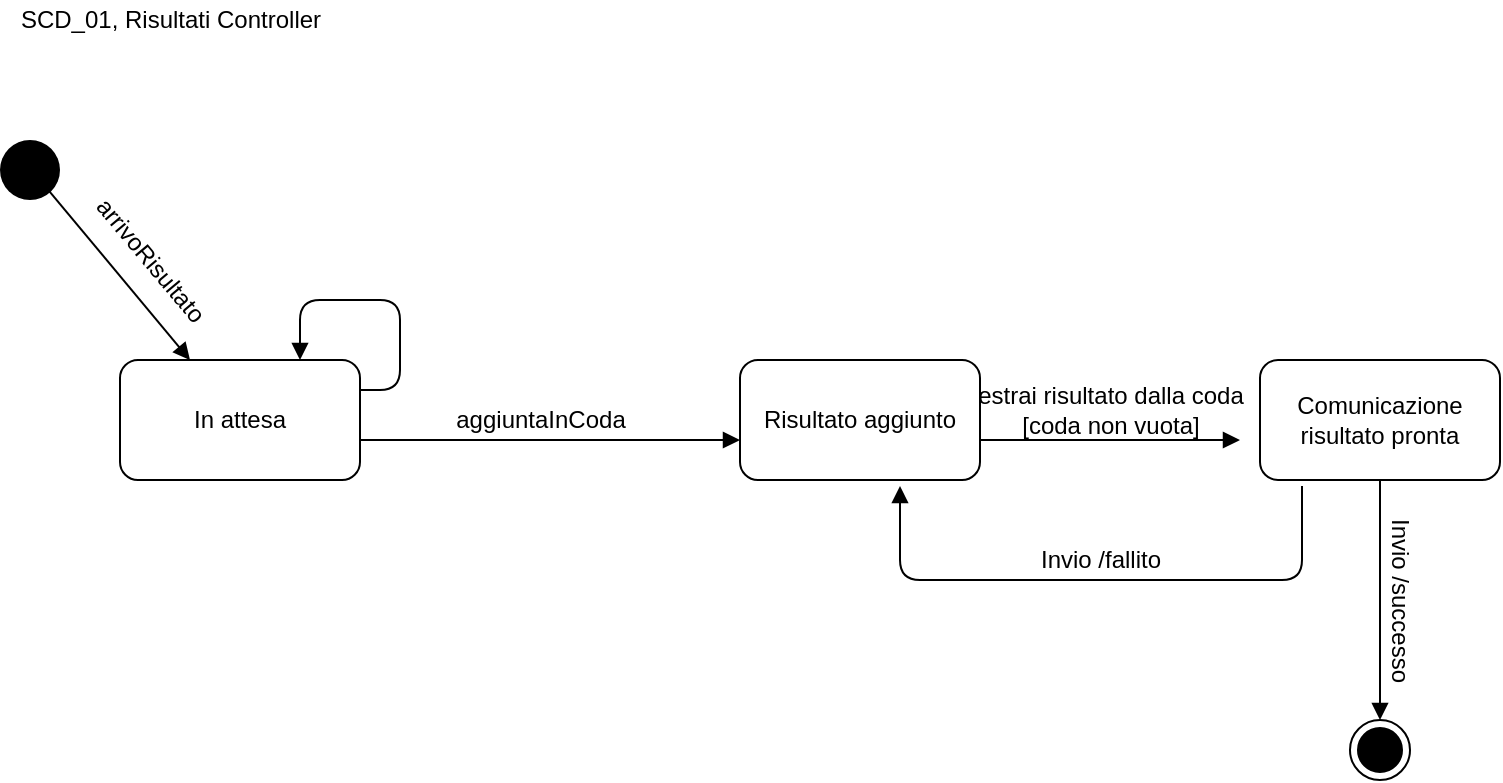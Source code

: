 <mxfile version="14.1.1" type="device" pages="4"><diagram id="gZPHSzrvws8iFvNSdCjG" name="RisultatiController"><mxGraphModel dx="868" dy="450" grid="1" gridSize="10" guides="1" tooltips="1" connect="1" arrows="1" fold="1" page="1" pageScale="1" pageWidth="827" pageHeight="1169" math="0" shadow="0"><root><mxCell id="0"/><mxCell id="1" parent="0"/><mxCell id="1RyxTarLBpTnLWKxGgeo-5" value="SCD_01, Risultati Controller" style="text;html=1;align=center;verticalAlign=middle;resizable=0;points=[];autosize=1;" parent="1" vertex="1"><mxGeometry x="40" y="10" width="170" height="20" as="geometry"/></mxCell><mxCell id="pe4ycrhTlAlk2dTDBFS9-1" value="" style="ellipse;fillColor=#000000;strokeColor=none;" parent="1" vertex="1"><mxGeometry x="40" y="80" width="30" height="30" as="geometry"/></mxCell><mxCell id="pe4ycrhTlAlk2dTDBFS9-2" value="" style="html=1;verticalAlign=bottom;endArrow=block;exitX=0.667;exitY=0.667;exitDx=0;exitDy=0;exitPerimeter=0;" parent="1" source="pe4ycrhTlAlk2dTDBFS9-1" target="pe4ycrhTlAlk2dTDBFS9-9" edge="1"><mxGeometry x="0.25" y="30" width="80" relative="1" as="geometry"><mxPoint x="70" y="110" as="sourcePoint"/><mxPoint x="110" y="150" as="targetPoint"/><mxPoint as="offset"/></mxGeometry></mxCell><mxCell id="pe4ycrhTlAlk2dTDBFS9-4" value="" style="html=1;verticalAlign=bottom;endArrow=block;exitX=0.175;exitY=1.05;exitDx=0;exitDy=0;exitPerimeter=0;" parent="1" source="pe4ycrhTlAlk2dTDBFS9-14" edge="1"><mxGeometry x="0.25" y="30" width="80" relative="1" as="geometry"><mxPoint x="640" y="300" as="sourcePoint"/><mxPoint x="490" y="253" as="targetPoint"/><mxPoint as="offset"/><Array as="points"><mxPoint x="691" y="300"/><mxPoint x="490" y="300"/></Array></mxGeometry></mxCell><mxCell id="pe4ycrhTlAlk2dTDBFS9-5" value="" style="html=1;verticalAlign=bottom;endArrow=block;" parent="1" edge="1"><mxGeometry x="0.25" y="30" width="80" relative="1" as="geometry"><mxPoint x="530" y="230" as="sourcePoint"/><mxPoint x="660" y="230" as="targetPoint"/><mxPoint as="offset"/></mxGeometry></mxCell><mxCell id="pe4ycrhTlAlk2dTDBFS9-6" value="" style="html=1;verticalAlign=bottom;endArrow=block;exitX=1;exitY=0.25;exitDx=0;exitDy=0;entryX=0.75;entryY=0;entryDx=0;entryDy=0;" parent="1" source="pe4ycrhTlAlk2dTDBFS9-9" target="pe4ycrhTlAlk2dTDBFS9-9" edge="1"><mxGeometry x="0.25" y="30" width="80" relative="1" as="geometry"><mxPoint x="240" y="210" as="sourcePoint"/><mxPoint x="190" y="180" as="targetPoint"/><mxPoint as="offset"/><Array as="points"><mxPoint x="240" y="205"/><mxPoint x="240" y="160"/><mxPoint x="190" y="160"/></Array></mxGeometry></mxCell><mxCell id="pe4ycrhTlAlk2dTDBFS9-7" value="" style="html=1;verticalAlign=bottom;endArrow=block;" parent="1" edge="1"><mxGeometry x="0.25" y="30" width="80" relative="1" as="geometry"><mxPoint x="220" y="230" as="sourcePoint"/><mxPoint x="410" y="230" as="targetPoint"/><mxPoint as="offset"/></mxGeometry></mxCell><mxCell id="pe4ycrhTlAlk2dTDBFS9-9" value="In attesa" style="rounded=1;whiteSpace=wrap;html=1;" parent="1" vertex="1"><mxGeometry x="100" y="190" width="120" height="60" as="geometry"/></mxCell><mxCell id="pe4ycrhTlAlk2dTDBFS9-10" value="arrivoRisultato" style="text;html=1;align=center;verticalAlign=middle;resizable=0;points=[];autosize=1;rotation=50;" parent="1" vertex="1"><mxGeometry x="70" y="130" width="90" height="20" as="geometry"/></mxCell><mxCell id="pe4ycrhTlAlk2dTDBFS9-12" value="Risultato aggiunto" style="rounded=1;whiteSpace=wrap;html=1;" parent="1" vertex="1"><mxGeometry x="410" y="190" width="120" height="60" as="geometry"/></mxCell><mxCell id="pe4ycrhTlAlk2dTDBFS9-13" value="aggiuntaInCoda" style="text;html=1;align=center;verticalAlign=middle;resizable=0;points=[];autosize=1;" parent="1" vertex="1"><mxGeometry x="260" y="210" width="100" height="20" as="geometry"/></mxCell><mxCell id="pe4ycrhTlAlk2dTDBFS9-14" value="Comunicazione risultato pronta" style="rounded=1;whiteSpace=wrap;html=1;" parent="1" vertex="1"><mxGeometry x="670" y="190" width="120" height="60" as="geometry"/></mxCell><mxCell id="pe4ycrhTlAlk2dTDBFS9-15" value="estrai risultato dalla coda&lt;br&gt;[coda non vuota]" style="text;html=1;align=center;verticalAlign=middle;resizable=0;points=[];autosize=1;" parent="1" vertex="1"><mxGeometry x="520" y="200" width="150" height="30" as="geometry"/></mxCell><mxCell id="pe4ycrhTlAlk2dTDBFS9-16" value="Invio /fallito" style="text;html=1;align=center;verticalAlign=middle;resizable=0;points=[];autosize=1;" parent="1" vertex="1"><mxGeometry x="550" y="280" width="80" height="20" as="geometry"/></mxCell><mxCell id="pe4ycrhTlAlk2dTDBFS9-17" value="" style="html=1;verticalAlign=bottom;endArrow=block;exitX=0.5;exitY=1;exitDx=0;exitDy=0;" parent="1" source="pe4ycrhTlAlk2dTDBFS9-14" target="pe4ycrhTlAlk2dTDBFS9-19" edge="1"><mxGeometry x="0.25" y="30" width="80" relative="1" as="geometry"><mxPoint x="650" y="320" as="sourcePoint"/><mxPoint x="680" y="380" as="targetPoint"/><mxPoint as="offset"/></mxGeometry></mxCell><mxCell id="pe4ycrhTlAlk2dTDBFS9-18" value="Invio /successo" style="text;html=1;align=center;verticalAlign=middle;resizable=0;points=[];autosize=1;rotation=90;" parent="1" vertex="1"><mxGeometry x="690" y="300" width="100" height="20" as="geometry"/></mxCell><mxCell id="pe4ycrhTlAlk2dTDBFS9-19" value="" style="ellipse;html=1;shape=endState;fillColor=#000000;strokeColor=#000000;" parent="1" vertex="1"><mxGeometry x="715" y="370" width="30" height="30" as="geometry"/></mxCell></root></mxGraphModel></diagram><diagram id="uwcq2Ro8GzSBUEKIDcWi" name="RetrieveController"><mxGraphModel dx="868" dy="450" grid="1" gridSize="10" guides="1" tooltips="1" connect="1" arrows="1" fold="1" page="1" pageScale="1" pageWidth="827" pageHeight="1169" math="0" shadow="0"><root><mxCell id="VPW-C26H_Tv660yS5hJI-0"/><mxCell id="VPW-C26H_Tv660yS5hJI-1" parent="VPW-C26H_Tv660yS5hJI-0"/><mxCell id="VPW-C26H_Tv660yS5hJI-2" value="SCD_02" style="text;html=1;align=center;verticalAlign=middle;resizable=0;points=[];autosize=1;" parent="VPW-C26H_Tv660yS5hJI-1" vertex="1"><mxGeometry x="35" y="20" width="60" height="20" as="geometry"/></mxCell><mxCell id="yPYl5x3PWi63OZPaX6vG-0" value="" style="ellipse;fillColor=#000000;strokeColor=none;" parent="VPW-C26H_Tv660yS5hJI-1" vertex="1"><mxGeometry x="50" y="80" width="30" height="30" as="geometry"/></mxCell><mxCell id="vGUhg-G99fM_m8RED0T9-2" value="" style="html=1;verticalAlign=bottom;endArrow=block;" parent="VPW-C26H_Tv660yS5hJI-1" source="vGUhg-G99fM_m8RED0T9-8" target="vGUhg-G99fM_m8RED0T9-9" edge="1"><mxGeometry x="0.25" y="30" width="80" relative="1" as="geometry"><mxPoint x="370" y="310" as="sourcePoint"/><mxPoint x="570" y="310" as="targetPoint"/><mxPoint as="offset"/></mxGeometry></mxCell><mxCell id="vGUhg-G99fM_m8RED0T9-3" value="" style="html=1;verticalAlign=bottom;endArrow=block;" parent="VPW-C26H_Tv660yS5hJI-1" source="vGUhg-G99fM_m8RED0T9-6" target="vGUhg-G99fM_m8RED0T9-8" edge="1"><mxGeometry x="0.25" y="30" width="80" relative="1" as="geometry"><mxPoint x="205" y="220" as="sourcePoint"/><mxPoint x="270" y="170" as="targetPoint"/><mxPoint as="offset"/></mxGeometry></mxCell><mxCell id="vGUhg-G99fM_m8RED0T9-4" value="" style="html=1;verticalAlign=bottom;endArrow=block;exitX=0.25;exitY=0;exitDx=0;exitDy=0;" parent="VPW-C26H_Tv660yS5hJI-1" source="vGUhg-G99fM_m8RED0T9-6" target="vGUhg-G99fM_m8RED0T9-6" edge="1"><mxGeometry x="0.25" y="30" width="80" relative="1" as="geometry"><mxPoint x="250" y="170" as="sourcePoint"/><mxPoint x="450" y="170" as="targetPoint"/><mxPoint as="offset"/><Array as="points"><mxPoint x="240" y="30"/><mxPoint x="270" y="30"/></Array></mxGeometry></mxCell><mxCell id="vGUhg-G99fM_m8RED0T9-5" value="" style="html=1;verticalAlign=bottom;endArrow=block;" parent="VPW-C26H_Tv660yS5hJI-1" source="yPYl5x3PWi63OZPaX6vG-0" target="vGUhg-G99fM_m8RED0T9-6" edge="1"><mxGeometry x="0.25" y="30" width="80" relative="1" as="geometry"><mxPoint x="60" y="150" as="sourcePoint"/><mxPoint x="110" y="140" as="targetPoint"/><mxPoint as="offset"/></mxGeometry></mxCell><mxCell id="vGUhg-G99fM_m8RED0T9-6" value="In attesa" style="rounded=1;whiteSpace=wrap;html=1;" parent="VPW-C26H_Tv660yS5hJI-1" vertex="1"><mxGeometry x="210" y="65" width="120" height="60" as="geometry"/></mxCell><mxCell id="vGUhg-G99fM_m8RED0T9-7" value="RetrieveController" style="text;html=1;align=center;verticalAlign=middle;resizable=0;points=[];autosize=1;" parent="VPW-C26H_Tv660yS5hJI-1" vertex="1"><mxGeometry x="95" y="20" width="110" height="20" as="geometry"/></mxCell><mxCell id="vGUhg-G99fM_m8RED0T9-8" value="Recupero dei dati" style="rounded=1;whiteSpace=wrap;html=1;" parent="VPW-C26H_Tv660yS5hJI-1" vertex="1"><mxGeometry x="500" y="65" width="120" height="60" as="geometry"/></mxCell><mxCell id="vGUhg-G99fM_m8RED0T9-9" value="Elaborazione dei dati" style="rounded=1;whiteSpace=wrap;html=1;" parent="VPW-C26H_Tv660yS5hJI-1" vertex="1"><mxGeometry x="499" y="260" width="120" height="60" as="geometry"/></mxCell><mxCell id="vGUhg-G99fM_m8RED0T9-10" value="pubblicazione richiesta&lt;br&gt;[scadenza timer]" style="text;html=1;align=center;verticalAlign=middle;resizable=0;points=[];autosize=1;rotation=0;" parent="VPW-C26H_Tv660yS5hJI-1" vertex="1"><mxGeometry x="344" y="60" width="140" height="30" as="geometry"/></mxCell><mxCell id="vGUhg-G99fM_m8RED0T9-11" value="dati raccolti" style="text;html=1;align=center;verticalAlign=middle;resizable=0;points=[];autosize=1;rotation=90;" parent="VPW-C26H_Tv660yS5hJI-1" vertex="1"><mxGeometry x="530" y="180" width="80" height="20" as="geometry"/></mxCell><mxCell id="vGUhg-G99fM_m8RED0T9-13" value="" style="html=1;verticalAlign=bottom;endArrow=block;" parent="VPW-C26H_Tv660yS5hJI-1" source="vGUhg-G99fM_m8RED0T9-9" target="vGUhg-G99fM_m8RED0T9-16" edge="1"><mxGeometry x="0.25" y="30" width="80" relative="1" as="geometry"><mxPoint x="540" y="390" as="sourcePoint"/><mxPoint x="350" y="260" as="targetPoint"/><mxPoint as="offset"/></mxGeometry></mxCell><mxCell id="vGUhg-G99fM_m8RED0T9-15" value="Invio dei dati elaborati" style="text;html=1;align=center;verticalAlign=middle;resizable=0;points=[];autosize=1;rotation=0;" parent="VPW-C26H_Tv660yS5hJI-1" vertex="1"><mxGeometry x="350" y="270" width="130" height="20" as="geometry"/></mxCell><mxCell id="vGUhg-G99fM_m8RED0T9-16" value="Dati inviati" style="rounded=1;whiteSpace=wrap;html=1;" parent="VPW-C26H_Tv660yS5hJI-1" vertex="1"><mxGeometry x="210" y="260" width="120" height="60" as="geometry"/></mxCell><mxCell id="vGUhg-G99fM_m8RED0T9-17" value="" style="html=1;verticalAlign=bottom;endArrow=block;" parent="VPW-C26H_Tv660yS5hJI-1" source="vGUhg-G99fM_m8RED0T9-16" target="vGUhg-G99fM_m8RED0T9-6" edge="1"><mxGeometry x="0.25" y="30" width="80" relative="1" as="geometry"><mxPoint x="270" y="180" as="sourcePoint"/><mxPoint x="470" y="180" as="targetPoint"/><mxPoint as="offset"/></mxGeometry></mxCell><mxCell id="vGUhg-G99fM_m8RED0T9-18" value="Timer impostato" style="text;html=1;align=center;verticalAlign=middle;resizable=0;points=[];autosize=1;rotation=-90;" parent="VPW-C26H_Tv660yS5hJI-1" vertex="1"><mxGeometry x="205" y="180" width="100" height="20" as="geometry"/></mxCell></root></mxGraphModel></diagram><diagram id="IydTMXXBmS925EqScg7u" name="TamponeControl"><mxGraphModel dx="868" dy="450" grid="1" gridSize="10" guides="1" tooltips="1" connect="1" arrows="1" fold="1" page="1" pageScale="1" pageWidth="827" pageHeight="1169" math="0" shadow="0"><root><mxCell id="ZIBjXLyg04B_f6GI2Cju-0"/><mxCell id="ZIBjXLyg04B_f6GI2Cju-1" parent="ZIBjXLyg04B_f6GI2Cju-0"/><mxCell id="ZIBjXLyg04B_f6GI2Cju-2" value="SCDI_01" style="text;html=1;align=center;verticalAlign=middle;resizable=0;points=[];autosize=1;" parent="ZIBjXLyg04B_f6GI2Cju-1" vertex="1"><mxGeometry x="20" y="20" width="60" height="20" as="geometry"/></mxCell><mxCell id="ZIBjXLyg04B_f6GI2Cju-3" value="" style="ellipse;fillColor=#000000;strokeColor=none;" parent="ZIBjXLyg04B_f6GI2Cju-1" vertex="1"><mxGeometry x="50" y="80" width="30" height="30" as="geometry"/></mxCell><mxCell id="ZIBjXLyg04B_f6GI2Cju-4" value="" style="html=1;verticalAlign=bottom;endArrow=block;" parent="ZIBjXLyg04B_f6GI2Cju-1" source="ZIBjXLyg04B_f6GI2Cju-3" target="ZIBjXLyg04B_f6GI2Cju-8" edge="1"><mxGeometry x="0.25" y="30" width="80" relative="1" as="geometry"><mxPoint x="70" y="150" as="sourcePoint"/><mxPoint x="130" y="170" as="targetPoint"/><mxPoint as="offset"/></mxGeometry></mxCell><mxCell id="ZIBjXLyg04B_f6GI2Cju-5" value="" style="html=1;verticalAlign=bottom;endArrow=block;exitX=0.658;exitY=0.017;exitDx=0;exitDy=0;exitPerimeter=0;entryX=1;entryY=0;entryDx=0;entryDy=0;" parent="ZIBjXLyg04B_f6GI2Cju-1" source="ZIBjXLyg04B_f6GI2Cju-8" target="ZIBjXLyg04B_f6GI2Cju-8" edge="1"><mxGeometry x="0.25" y="30" width="80" relative="1" as="geometry"><mxPoint x="260" y="170" as="sourcePoint"/><mxPoint x="290" y="180" as="targetPoint"/><mxPoint as="offset"/><Array as="points"><mxPoint x="199" y="120"/><mxPoint x="240" y="120"/></Array></mxGeometry></mxCell><mxCell id="ZIBjXLyg04B_f6GI2Cju-6" value="" style="html=1;verticalAlign=bottom;endArrow=block;exitX=1;exitY=0.75;exitDx=0;exitDy=0;" parent="ZIBjXLyg04B_f6GI2Cju-1" source="ZIBjXLyg04B_f6GI2Cju-8" edge="1"><mxGeometry x="0.25" y="30" width="80" relative="1" as="geometry"><mxPoint x="260" y="210" as="sourcePoint"/><mxPoint x="410" y="205" as="targetPoint"/><mxPoint as="offset"/></mxGeometry></mxCell><mxCell id="ZIBjXLyg04B_f6GI2Cju-7" value="" style="html=1;verticalAlign=bottom;endArrow=block;" parent="ZIBjXLyg04B_f6GI2Cju-1" source="Z4SJiBbDvXiHYjH-n5Ia-11" target="Z4SJiBbDvXiHYjH-n5Ia-12" edge="1"><mxGeometry x="0.25" y="30" width="80" relative="1" as="geometry"><mxPoint x="380" y="610" as="sourcePoint"/><mxPoint x="440" y="590" as="targetPoint"/><mxPoint as="offset"/></mxGeometry></mxCell><mxCell id="ZIBjXLyg04B_f6GI2Cju-8" value="In attesa" style="rounded=1;whiteSpace=wrap;html=1;" parent="ZIBjXLyg04B_f6GI2Cju-1" vertex="1"><mxGeometry x="120" y="160" width="120" height="60" as="geometry"/></mxCell><mxCell id="ZIBjXLyg04B_f6GI2Cju-9" value="In elaborazione" style="rounded=1;whiteSpace=wrap;html=1;" parent="ZIBjXLyg04B_f6GI2Cju-1" vertex="1"><mxGeometry x="414" y="160" width="120" height="60" as="geometry"/></mxCell><mxCell id="Z4SJiBbDvXiHYjH-n5Ia-0" value="arrivo tampone" style="text;html=1;align=center;verticalAlign=middle;resizable=0;points=[];autosize=1;" parent="ZIBjXLyg04B_f6GI2Cju-1" vertex="1"><mxGeometry x="270" y="180" width="100" height="20" as="geometry"/></mxCell><mxCell id="Z4SJiBbDvXiHYjH-n5Ia-1" value="" style="html=1;verticalAlign=bottom;endArrow=block;exitX=0.5;exitY=1;exitDx=0;exitDy=0;" parent="ZIBjXLyg04B_f6GI2Cju-1" source="ZIBjXLyg04B_f6GI2Cju-9" target="Z4SJiBbDvXiHYjH-n5Ia-5" edge="1"><mxGeometry x="0.25" y="30" width="80" relative="1" as="geometry"><mxPoint x="414" y="270" as="sourcePoint"/><mxPoint x="360" y="350" as="targetPoint"/><mxPoint as="offset"/></mxGeometry></mxCell><mxCell id="Z4SJiBbDvXiHYjH-n5Ia-2" value="" style="html=1;verticalAlign=bottom;endArrow=block;exitX=0.5;exitY=1;exitDx=0;exitDy=0;" parent="ZIBjXLyg04B_f6GI2Cju-1" source="ZIBjXLyg04B_f6GI2Cju-9" target="Z4SJiBbDvXiHYjH-n5Ia-4" edge="1"><mxGeometry x="0.25" y="30" width="80" relative="1" as="geometry"><mxPoint x="520" y="260" as="sourcePoint"/><mxPoint x="620" y="350" as="targetPoint"/><mxPoint as="offset"/></mxGeometry></mxCell><mxCell id="Z4SJiBbDvXiHYjH-n5Ia-3" value="isInterno[false] &lt;br&gt;/assegna Timestamp" style="text;html=1;align=center;verticalAlign=middle;resizable=0;points=[];autosize=1;rotation=40;" parent="ZIBjXLyg04B_f6GI2Cju-1" vertex="1"><mxGeometry x="505" y="260" width="130" height="30" as="geometry"/></mxCell><mxCell id="Z4SJiBbDvXiHYjH-n5Ia-4" value="Elaborazione Posizione in coda" style="rounded=1;whiteSpace=wrap;html=1;" parent="ZIBjXLyg04B_f6GI2Cju-1" vertex="1"><mxGeometry x="600" y="350" width="120" height="60" as="geometry"/></mxCell><mxCell id="Z4SJiBbDvXiHYjH-n5Ia-5" value="Elaborazione Probabilità di posistività" style="rounded=1;whiteSpace=wrap;html=1;" parent="ZIBjXLyg04B_f6GI2Cju-1" vertex="1"><mxGeometry x="280" y="350" width="120" height="60" as="geometry"/></mxCell><mxCell id="Z4SJiBbDvXiHYjH-n5Ia-6" value="isInterno [true] /esamina radiografia" style="text;html=1;strokeColor=none;fillColor=none;align=center;verticalAlign=middle;whiteSpace=wrap;rounded=0;rotation=-50;" parent="ZIBjXLyg04B_f6GI2Cju-1" vertex="1"><mxGeometry x="354" y="260" width="120" height="20" as="geometry"/></mxCell><mxCell id="Z4SJiBbDvXiHYjH-n5Ia-7" value="" style="html=1;verticalAlign=bottom;endArrow=block;" parent="ZIBjXLyg04B_f6GI2Cju-1" source="Z4SJiBbDvXiHYjH-n5Ia-4" target="Z4SJiBbDvXiHYjH-n5Ia-11" edge="1"><mxGeometry x="0.25" y="30" width="80" relative="1" as="geometry"><mxPoint x="620" y="480" as="sourcePoint"/><mxPoint x="440" y="510" as="targetPoint"/><mxPoint as="offset"/></mxGeometry></mxCell><mxCell id="Z4SJiBbDvXiHYjH-n5Ia-8" value="" style="html=1;verticalAlign=bottom;endArrow=block;entryX=0;entryY=0.5;entryDx=0;entryDy=0;" parent="ZIBjXLyg04B_f6GI2Cju-1" source="Z4SJiBbDvXiHYjH-n5Ia-5" target="Z4SJiBbDvXiHYjH-n5Ia-4" edge="1"><mxGeometry x="0.25" y="30" width="80" relative="1" as="geometry"><mxPoint x="300" y="490" as="sourcePoint"/><mxPoint x="340" y="530" as="targetPoint"/><mxPoint as="offset"/></mxGeometry></mxCell><mxCell id="Z4SJiBbDvXiHYjH-n5Ia-9" value="Inserisci in coda" style="text;html=1;align=center;verticalAlign=middle;resizable=0;points=[];autosize=1;rotation=-30;" parent="ZIBjXLyg04B_f6GI2Cju-1" vertex="1"><mxGeometry x="500" y="420" width="100" height="20" as="geometry"/></mxCell><mxCell id="Z4SJiBbDvXiHYjH-n5Ia-10" value="Calcola posizione" style="text;html=1;align=center;verticalAlign=middle;resizable=0;points=[];autosize=1;" parent="ZIBjXLyg04B_f6GI2Cju-1" vertex="1"><mxGeometry x="440" y="360" width="110" height="20" as="geometry"/></mxCell><mxCell id="Z4SJiBbDvXiHYjH-n5Ia-11" value="Tampone aggiunto in coda" style="rounded=1;whiteSpace=wrap;html=1;" parent="ZIBjXLyg04B_f6GI2Cju-1" vertex="1"><mxGeometry x="380" y="480" width="120" height="60" as="geometry"/></mxCell><mxCell id="Z4SJiBbDvXiHYjH-n5Ia-12" value="" style="ellipse;html=1;shape=endState;fillColor=#000000;strokeColor=#000000;" parent="ZIBjXLyg04B_f6GI2Cju-1" vertex="1"><mxGeometry x="425" y="585" width="30" height="30" as="geometry"/></mxCell><mxCell id="wCrJ-C4Pu6t_l9MEHPXK-0" value="TamponeControl" style="text;html=1;align=center;verticalAlign=middle;resizable=0;points=[];autosize=1;" parent="ZIBjXLyg04B_f6GI2Cju-1" vertex="1"><mxGeometry x="80" y="20" width="100" height="20" as="geometry"/></mxCell></root></mxGraphModel></diagram><diagram id="dQaawHQPHdeJsOU9UPWM" name="FormStato"><mxGraphModel dx="868" dy="393" grid="1" gridSize="10" guides="1" tooltips="1" connect="1" arrows="1" fold="1" page="1" pageScale="1" pageWidth="827" pageHeight="1169" math="0" shadow="0"><root><mxCell id="MnXCSW5GZ9NTonf-ONtx-0"/><mxCell id="MnXCSW5GZ9NTonf-ONtx-1" parent="MnXCSW5GZ9NTonf-ONtx-0"/><mxCell id="MnXCSW5GZ9NTonf-ONtx-2" value="SCD_05" style="text;html=1;align=center;verticalAlign=middle;resizable=0;points=[];autosize=1;" parent="MnXCSW5GZ9NTonf-ONtx-1" vertex="1"><mxGeometry x="30" y="20" width="60" height="20" as="geometry"/></mxCell><mxCell id="lHb69g1v6ifk5utv258f-0" value="In attesa di dati" style="rounded=1;whiteSpace=wrap;html=1;" parent="MnXCSW5GZ9NTonf-ONtx-1" vertex="1"><mxGeometry x="180" y="140" width="120" height="60" as="geometry"/></mxCell><mxCell id="lHb69g1v6ifk5utv258f-2" value="" style="ellipse;fillColor=#000000;strokeColor=none;" parent="MnXCSW5GZ9NTonf-ONtx-1" vertex="1"><mxGeometry x="60" y="80" width="30" height="30" as="geometry"/></mxCell><mxCell id="Ts_UOqk8oZ9-A-rqAgSy-0" value="" style="html=1;verticalAlign=bottom;endArrow=block;" parent="MnXCSW5GZ9NTonf-ONtx-1" source="lHb69g1v6ifk5utv258f-2" target="lHb69g1v6ifk5utv258f-0" edge="1"><mxGeometry x="0.25" y="30" width="80" relative="1" as="geometry"><mxPoint x="420" y="140" as="sourcePoint"/><mxPoint x="420" y="185" as="targetPoint"/><mxPoint as="offset"/></mxGeometry></mxCell><mxCell id="Ts_UOqk8oZ9-A-rqAgSy-1" value="" style="html=1;verticalAlign=bottom;endArrow=block;" parent="MnXCSW5GZ9NTonf-ONtx-1" source="lHb69g1v6ifk5utv258f-0" target="Ts_UOqk8oZ9-A-rqAgSy-8" edge="1"><mxGeometry x="0.25" y="30" width="80" relative="1" as="geometry"><mxPoint x="350" y="180" as="sourcePoint"/><mxPoint x="350" y="225" as="targetPoint"/><mxPoint as="offset"/></mxGeometry></mxCell><mxCell id="Ts_UOqk8oZ9-A-rqAgSy-2" value="" style="html=1;verticalAlign=bottom;endArrow=block;" parent="MnXCSW5GZ9NTonf-ONtx-1" source="Ts_UOqk8oZ9-A-rqAgSy-8" target="Ts_UOqk8oZ9-A-rqAgSy-9" edge="1"><mxGeometry x="0.25" y="30" width="80" relative="1" as="geometry"><mxPoint x="520" y="45" as="sourcePoint"/><mxPoint x="520" y="90" as="targetPoint"/><mxPoint as="offset"/></mxGeometry></mxCell><mxCell id="Ts_UOqk8oZ9-A-rqAgSy-3" value="" style="html=1;verticalAlign=bottom;endArrow=block;" parent="MnXCSW5GZ9NTonf-ONtx-1" source="Ts_UOqk8oZ9-A-rqAgSy-8" target="Ts_UOqk8oZ9-A-rqAgSy-14" edge="1"><mxGeometry x="0.25" y="30" width="80" relative="1" as="geometry"><mxPoint x="570" y="250" as="sourcePoint"/><mxPoint x="570" y="295" as="targetPoint"/><mxPoint as="offset"/></mxGeometry></mxCell><mxCell id="Ts_UOqk8oZ9-A-rqAgSy-7" value="" style="html=1;verticalAlign=bottom;endArrow=block;" parent="MnXCSW5GZ9NTonf-ONtx-1" source="Ts_UOqk8oZ9-A-rqAgSy-14" target="Ts_UOqk8oZ9-A-rqAgSy-16" edge="1"><mxGeometry x="0.25" y="30" width="80" relative="1" as="geometry"><mxPoint x="739.5" y="360" as="sourcePoint"/><mxPoint x="747" y="380" as="targetPoint"/><mxPoint as="offset"/></mxGeometry></mxCell><mxCell id="Ts_UOqk8oZ9-A-rqAgSy-8" value="Dati inseriti" style="rounded=1;whiteSpace=wrap;html=1;" parent="MnXCSW5GZ9NTonf-ONtx-1" vertex="1"><mxGeometry x="414" y="140" width="120" height="60" as="geometry"/></mxCell><mxCell id="Ts_UOqk8oZ9-A-rqAgSy-9" value="Errore" style="rounded=1;whiteSpace=wrap;html=1;" parent="MnXCSW5GZ9NTonf-ONtx-1" vertex="1"><mxGeometry x="680" y="20" width="120" height="60" as="geometry"/></mxCell><mxCell id="Ts_UOqk8oZ9-A-rqAgSy-10" value="Inserimento dati" style="text;html=1;align=center;verticalAlign=middle;resizable=0;points=[];autosize=1;" parent="MnXCSW5GZ9NTonf-ONtx-1" vertex="1"><mxGeometry x="300" y="150" width="100" height="20" as="geometry"/></mxCell><mxCell id="Ts_UOqk8oZ9-A-rqAgSy-11" value="controllo campi /campi vuoti" style="text;html=1;align=center;verticalAlign=middle;resizable=0;points=[];autosize=1;rotation=-25;" parent="MnXCSW5GZ9NTonf-ONtx-1" vertex="1"><mxGeometry x="520" y="85" width="160" height="20" as="geometry"/></mxCell><mxCell id="Ts_UOqk8oZ9-A-rqAgSy-12" value="" style="html=1;verticalAlign=bottom;endArrow=block;" parent="MnXCSW5GZ9NTonf-ONtx-1" source="Ts_UOqk8oZ9-A-rqAgSy-9" target="Ts_UOqk8oZ9-A-rqAgSy-13" edge="1"><mxGeometry x="0.25" y="30" width="80" relative="1" as="geometry"><mxPoint x="750" y="105" as="sourcePoint"/><mxPoint x="742" y="120" as="targetPoint"/><mxPoint as="offset"/></mxGeometry></mxCell><mxCell id="Ts_UOqk8oZ9-A-rqAgSy-13" value="" style="ellipse;html=1;shape=endState;fillColor=#000000;strokeColor=#000000;" parent="MnXCSW5GZ9NTonf-ONtx-1" vertex="1"><mxGeometry x="725" y="140" width="30" height="30" as="geometry"/></mxCell><mxCell id="Ts_UOqk8oZ9-A-rqAgSy-14" value="Dati validati" style="rounded=1;whiteSpace=wrap;html=1;" parent="MnXCSW5GZ9NTonf-ONtx-1" vertex="1"><mxGeometry x="690" y="280" width="120" height="60" as="geometry"/></mxCell><mxCell id="Ts_UOqk8oZ9-A-rqAgSy-15" value="controllo campi /campi non vuoti" style="text;html=1;align=center;verticalAlign=middle;resizable=0;points=[];autosize=1;rotation=27;" parent="MnXCSW5GZ9NTonf-ONtx-1" vertex="1"><mxGeometry x="520" y="220" width="190" height="20" as="geometry"/></mxCell><mxCell id="Ts_UOqk8oZ9-A-rqAgSy-16" value="" style="ellipse;html=1;shape=endState;fillColor=#000000;strokeColor=#000000;" parent="MnXCSW5GZ9NTonf-ONtx-1" vertex="1"><mxGeometry x="735" y="440" width="30" height="30" as="geometry"/></mxCell><mxCell id="Ts_UOqk8oZ9-A-rqAgSy-17" value="Invio dei dati" style="text;html=1;align=center;verticalAlign=middle;resizable=0;points=[];autosize=1;rotation=90;" parent="MnXCSW5GZ9NTonf-ONtx-1" vertex="1"><mxGeometry x="720" y="380" width="80" height="20" as="geometry"/></mxCell><mxCell id="Ts_UOqk8oZ9-A-rqAgSy-18" value="FormStato" style="text;html=1;align=center;verticalAlign=middle;resizable=0;points=[];autosize=1;" parent="MnXCSW5GZ9NTonf-ONtx-1" vertex="1"><mxGeometry x="85" y="20" width="70" height="20" as="geometry"/></mxCell></root></mxGraphModel></diagram></mxfile>